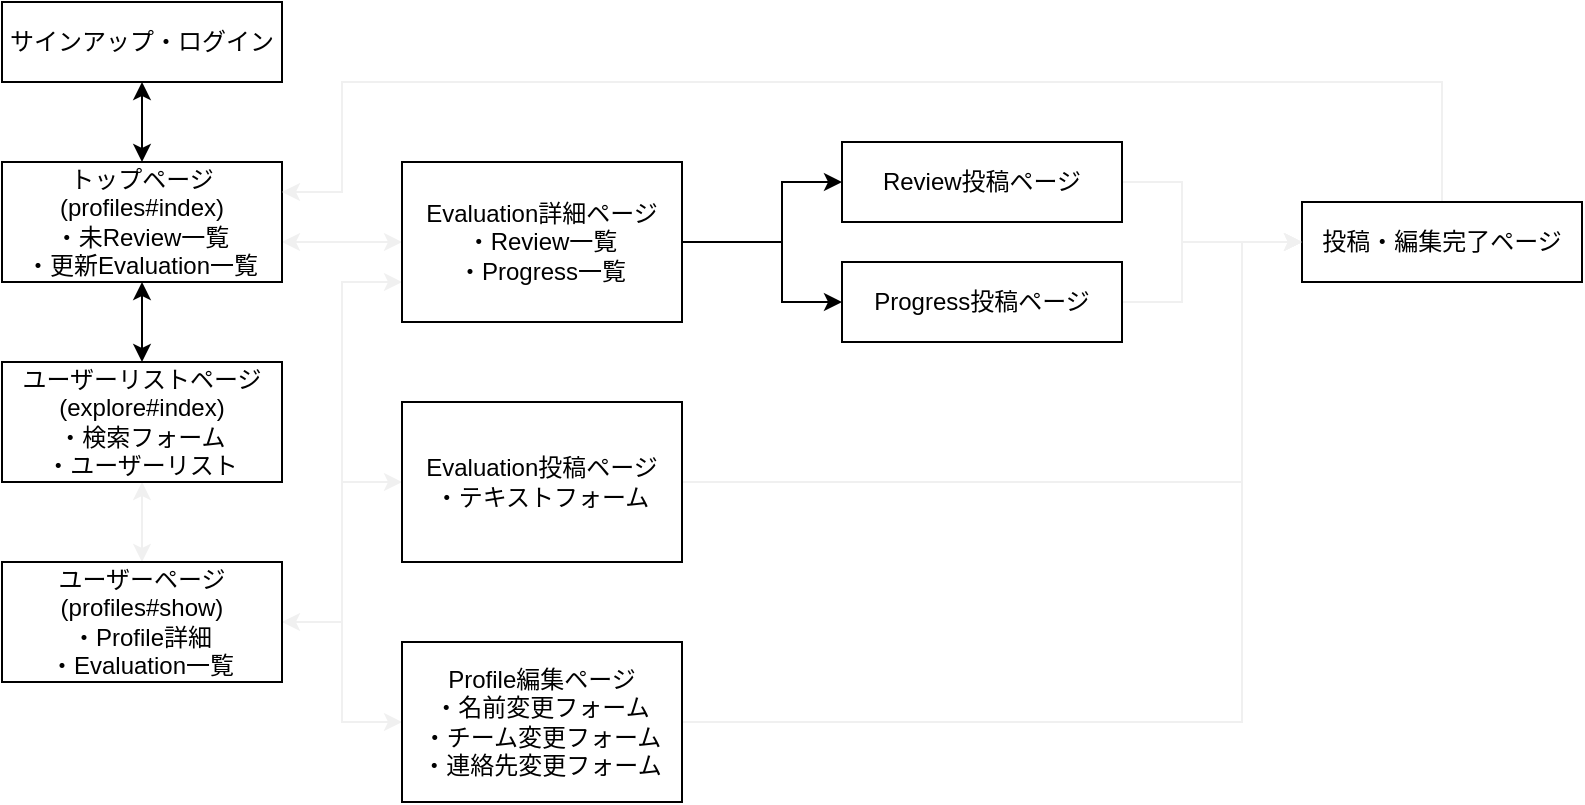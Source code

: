 <mxfile version="13.6.5">
    <diagram id="iM-IV72q2i9C_2vPb6K-" name="ページ1">
        <mxGraphModel dx="679" dy="680" grid="1" gridSize="10" guides="1" tooltips="1" connect="1" arrows="1" fold="1" page="1" pageScale="1" pageWidth="1169" pageHeight="827" math="0" shadow="0">
            <root>
                <mxCell id="0"/>
                <mxCell id="1" parent="0"/>
                <mxCell id="6" value="" style="edgeStyle=orthogonalEdgeStyle;rounded=0;orthogonalLoop=1;jettySize=auto;html=1;startArrow=classic;startFill=1;" parent="1" source="2" target="3" edge="1">
                    <mxGeometry relative="1" as="geometry"/>
                </mxCell>
                <mxCell id="7" value="" style="edgeStyle=orthogonalEdgeStyle;rounded=0;orthogonalLoop=1;jettySize=auto;html=1;startArrow=classic;startFill=1;" parent="1" source="2" target="4" edge="1">
                    <mxGeometry relative="1" as="geometry"/>
                </mxCell>
                <mxCell id="67" style="edgeStyle=orthogonalEdgeStyle;rounded=0;jumpStyle=arc;jumpSize=19;orthogonalLoop=1;jettySize=auto;html=1;entryX=0;entryY=0.5;entryDx=0;entryDy=0;startArrow=classic;startFill=1;endArrow=classic;endFill=1;strokeColor=#f0f0f0;" parent="1" source="2" target="13" edge="1">
                    <mxGeometry relative="1" as="geometry">
                        <Array as="points">
                            <mxPoint x="210" y="160"/>
                            <mxPoint x="210" y="160"/>
                        </Array>
                    </mxGeometry>
                </mxCell>
                <mxCell id="2" value="トップページ&lt;br&gt;(profiles#index)&lt;br&gt;&lt;div&gt;&lt;span&gt;・未Review一覧&lt;/span&gt;&lt;/div&gt;&lt;span&gt;&lt;div&gt;&lt;span&gt;・更新Evaluation一覧&lt;/span&gt;&lt;/div&gt;&lt;/span&gt;" style="whiteSpace=wrap;html=1;align=center;" parent="1" vertex="1">
                    <mxGeometry x="40" y="120" width="140" height="60" as="geometry"/>
                </mxCell>
                <mxCell id="3" value="サインアップ・ログイン" style="whiteSpace=wrap;html=1;align=center;" parent="1" vertex="1">
                    <mxGeometry x="40" y="40" width="140" height="40" as="geometry"/>
                </mxCell>
                <mxCell id="38" value="" style="edgeStyle=orthogonalEdgeStyle;rounded=0;jumpStyle=arc;jumpSize=19;orthogonalLoop=1;jettySize=auto;html=1;endArrow=classic;endFill=1;strokeColor=#f0f0f0;startArrow=classic;startFill=1;" parent="1" source="4" target="5" edge="1">
                    <mxGeometry relative="1" as="geometry"/>
                </mxCell>
                <mxCell id="4" value="&lt;div&gt;&lt;span&gt;ユーザーリストページ&lt;/span&gt;&lt;/div&gt;&lt;div&gt;&lt;span&gt;(explore#index)&lt;/span&gt;&lt;/div&gt;&lt;div&gt;&lt;span&gt;・検索フォーム&lt;/span&gt;&lt;/div&gt;&lt;div&gt;&lt;span&gt;・ユーザーリスト&lt;/span&gt;&lt;/div&gt;" style="whiteSpace=wrap;html=1;align=center;" parent="1" vertex="1">
                    <mxGeometry x="40" y="220" width="140" height="60" as="geometry"/>
                </mxCell>
                <mxCell id="56" style="edgeStyle=orthogonalEdgeStyle;rounded=0;jumpStyle=arc;jumpSize=19;orthogonalLoop=1;jettySize=auto;html=1;entryX=0;entryY=0.5;entryDx=0;entryDy=0;endArrow=classic;endFill=1;strokeColor=#f0f0f0;" parent="1" source="5" target="15" edge="1">
                    <mxGeometry relative="1" as="geometry"/>
                </mxCell>
                <mxCell id="58" style="edgeStyle=orthogonalEdgeStyle;rounded=0;jumpStyle=arc;jumpSize=19;orthogonalLoop=1;jettySize=auto;html=1;entryX=0;entryY=0.5;entryDx=0;entryDy=0;endArrow=classic;endFill=1;strokeColor=#f0f0f0;" parent="1" source="5" target="10" edge="1">
                    <mxGeometry relative="1" as="geometry"/>
                </mxCell>
                <mxCell id="59" style="edgeStyle=orthogonalEdgeStyle;rounded=0;jumpStyle=arc;jumpSize=19;orthogonalLoop=1;jettySize=auto;html=1;entryX=0;entryY=0.75;entryDx=0;entryDy=0;endArrow=classic;endFill=1;strokeColor=#f0f0f0;startArrow=classic;startFill=1;" parent="1" source="5" target="13" edge="1">
                    <mxGeometry relative="1" as="geometry"/>
                </mxCell>
                <mxCell id="5" value="&lt;div&gt;&lt;span&gt;ユーザーページ&lt;/span&gt;&lt;/div&gt;&lt;div&gt;&lt;span&gt;(profiles#show)&lt;/span&gt;&lt;/div&gt;&lt;div&gt;&lt;span&gt;・Profile詳細&lt;/span&gt;&lt;/div&gt;&lt;div&gt;&lt;span&gt;・Evaluation一覧&lt;/span&gt;&lt;/div&gt;" style="whiteSpace=wrap;html=1;align=center;" parent="1" vertex="1">
                    <mxGeometry x="40" y="320" width="140" height="60" as="geometry"/>
                </mxCell>
                <mxCell id="63" style="edgeStyle=orthogonalEdgeStyle;rounded=0;jumpStyle=arc;jumpSize=19;orthogonalLoop=1;jettySize=auto;html=1;entryX=0;entryY=0.5;entryDx=0;entryDy=0;startArrow=none;startFill=0;endArrow=classic;endFill=1;strokeColor=#f0f0f0;" parent="1" source="10" target="19" edge="1">
                    <mxGeometry relative="1" as="geometry">
                        <Array as="points">
                            <mxPoint x="660" y="400"/>
                            <mxPoint x="660" y="160"/>
                        </Array>
                    </mxGeometry>
                </mxCell>
                <mxCell id="10" value="Profile編集ページ&lt;br&gt;・名前変更フォーム&lt;br&gt;・チーム変更フォーム&lt;br&gt;・連絡先変更フォーム" style="whiteSpace=wrap;html=1;align=center;" parent="1" vertex="1">
                    <mxGeometry x="240" y="360" width="140" height="80" as="geometry"/>
                </mxCell>
                <mxCell id="32" style="edgeStyle=orthogonalEdgeStyle;rounded=0;orthogonalLoop=1;jettySize=auto;html=1;entryX=0;entryY=0.5;entryDx=0;entryDy=0;endArrow=classic;endFill=1;" parent="1" source="13" target="21" edge="1">
                    <mxGeometry relative="1" as="geometry">
                        <Array as="points">
                            <mxPoint x="430" y="160"/>
                            <mxPoint x="430" y="130"/>
                        </Array>
                    </mxGeometry>
                </mxCell>
                <mxCell id="33" style="edgeStyle=orthogonalEdgeStyle;rounded=0;orthogonalLoop=1;jettySize=auto;html=1;entryX=0;entryY=0.5;entryDx=0;entryDy=0;endArrow=classic;endFill=1;" parent="1" source="13" target="23" edge="1">
                    <mxGeometry relative="1" as="geometry">
                        <Array as="points">
                            <mxPoint x="430" y="160"/>
                            <mxPoint x="430" y="190"/>
                        </Array>
                    </mxGeometry>
                </mxCell>
                <mxCell id="13" value="&lt;div&gt;Evaluation詳細ページ&lt;/div&gt;&lt;div&gt;・Review一覧&lt;/div&gt;&lt;div&gt;・Progress一覧&lt;/div&gt;" style="whiteSpace=wrap;html=1;align=center;" parent="1" vertex="1">
                    <mxGeometry x="240" y="120" width="140" height="80" as="geometry"/>
                </mxCell>
                <mxCell id="62" style="edgeStyle=orthogonalEdgeStyle;rounded=0;jumpStyle=arc;jumpSize=19;orthogonalLoop=1;jettySize=auto;html=1;startArrow=none;startFill=0;endArrow=classic;endFill=1;strokeColor=#f0f0f0;entryX=0;entryY=0.5;entryDx=0;entryDy=0;" parent="1" source="15" target="19" edge="1">
                    <mxGeometry relative="1" as="geometry">
                        <mxPoint x="640" y="250" as="targetPoint"/>
                        <Array as="points">
                            <mxPoint x="660" y="280"/>
                            <mxPoint x="660" y="160"/>
                        </Array>
                    </mxGeometry>
                </mxCell>
                <mxCell id="15" value="Evaluation投稿ページ&lt;br&gt;・テキストフォーム" style="whiteSpace=wrap;html=1;align=center;" parent="1" vertex="1">
                    <mxGeometry x="240" y="240" width="140" height="80" as="geometry"/>
                </mxCell>
                <mxCell id="60" style="edgeStyle=orthogonalEdgeStyle;rounded=0;jumpStyle=arc;jumpSize=19;orthogonalLoop=1;jettySize=auto;html=1;startArrow=none;startFill=0;endArrow=classic;endFill=1;strokeColor=#f0f0f0;exitX=1;exitY=0.5;exitDx=0;exitDy=0;entryX=0;entryY=0.5;entryDx=0;entryDy=0;" parent="1" source="21" target="19" edge="1">
                    <mxGeometry relative="1" as="geometry">
                        <mxPoint x="720" y="170" as="targetPoint"/>
                        <Array as="points">
                            <mxPoint x="630" y="130"/>
                            <mxPoint x="630" y="160"/>
                        </Array>
                    </mxGeometry>
                </mxCell>
                <mxCell id="65" style="edgeStyle=orthogonalEdgeStyle;rounded=0;jumpStyle=arc;jumpSize=19;orthogonalLoop=1;jettySize=auto;html=1;entryX=1;entryY=0.25;entryDx=0;entryDy=0;startArrow=none;startFill=0;endArrow=classic;endFill=1;strokeColor=#f0f0f0;" parent="1" source="19" target="2" edge="1">
                    <mxGeometry relative="1" as="geometry">
                        <Array as="points">
                            <mxPoint x="760" y="80"/>
                            <mxPoint x="210" y="80"/>
                            <mxPoint x="210" y="135"/>
                        </Array>
                    </mxGeometry>
                </mxCell>
                <mxCell id="19" value="投稿・編集完了ページ" style="whiteSpace=wrap;html=1;align=center;" parent="1" vertex="1">
                    <mxGeometry x="690" y="140" width="140" height="40" as="geometry"/>
                </mxCell>
                <mxCell id="21" value="Review投稿ページ" style="whiteSpace=wrap;html=1;align=center;" parent="1" vertex="1">
                    <mxGeometry x="460" y="110" width="140" height="40" as="geometry"/>
                </mxCell>
                <mxCell id="64" style="edgeStyle=orthogonalEdgeStyle;rounded=0;jumpStyle=arc;jumpSize=19;orthogonalLoop=1;jettySize=auto;html=1;entryX=0;entryY=0.5;entryDx=0;entryDy=0;startArrow=none;startFill=0;endArrow=classic;endFill=1;strokeColor=#f0f0f0;" parent="1" source="23" target="19" edge="1">
                    <mxGeometry relative="1" as="geometry">
                        <Array as="points">
                            <mxPoint x="630" y="190"/>
                            <mxPoint x="630" y="160"/>
                        </Array>
                    </mxGeometry>
                </mxCell>
                <mxCell id="23" value="Progress投稿ページ" style="whiteSpace=wrap;html=1;align=center;" parent="1" vertex="1">
                    <mxGeometry x="460" y="170" width="140" height="40" as="geometry"/>
                </mxCell>
            </root>
        </mxGraphModel>
    </diagram>
</mxfile>